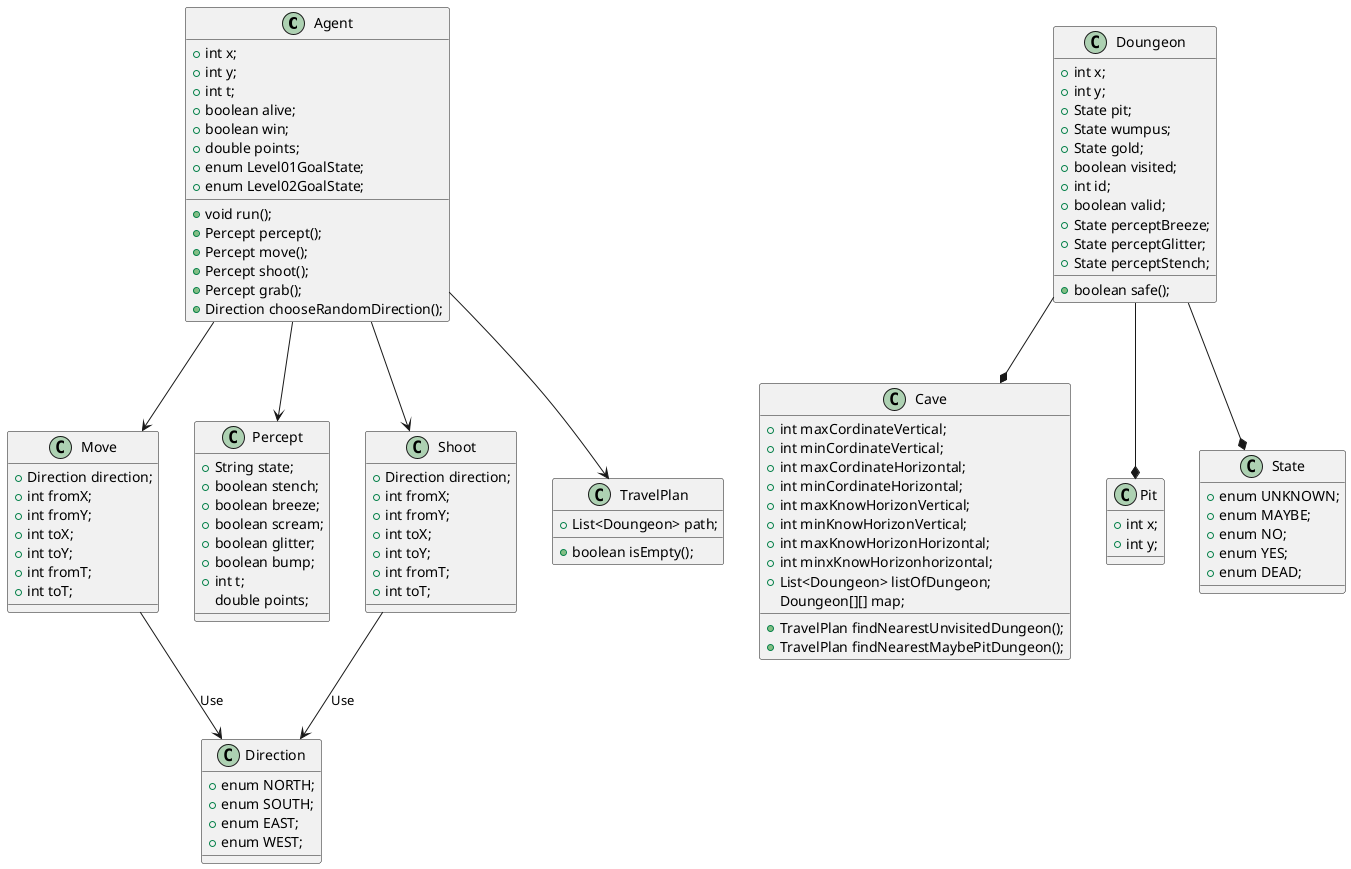 @startuml

class Agent{
  +int x;
  +int y;
  +int t;
  +boolean alive;
  +boolean win;
  +double points;
  +enum Level01GoalState;
  +enum Level02GoalState;

  +void run();
  +Percept percept();
  +Percept move();
  +Percept shoot();
  +Percept grab();
  +Direction chooseRandomDirection();
}

class Cave{
  +int maxCordinateVertical;
  +int minCordinateVertical;
  +int maxCordinateHorizontal;
  +int minCordinateHorizontal;
  +int maxKnowHorizonVertical;
  +int minKnowHorizonVertical;
  +int maxKnowHorizonHorizontal;
  +int minxKnowHorizonhorizontal;
  +List<Doungeon> listOfDungeon;
  Doungeon[][] map;

  +TravelPlan findNearestUnvisitedDungeon();
  +TravelPlan findNearestMaybePitDungeon();
}

class Direction{
  +enum NORTH;
  +enum SOUTH;
  +enum EAST;
  +enum WEST;
}

class Doungeon{
  +int x;
  +int y;
  +State pit;
  +State wumpus;
  +State gold;
  +boolean visited;
  +int id;
  +boolean valid;
  +State perceptBreeze;
  +State perceptGlitter;
  +State perceptStench;

  +boolean safe();
}

class Move{
  +Direction direction;
  +int fromX;
  +int fromY;
  +int toX;
  +int toY;
  +int fromT;
  +int toT;
}

class Percept{
  +String state;
  +boolean stench;
  +boolean breeze;
  +boolean scream;
  +boolean glitter;
  +boolean bump;
  +int t;
  double points;
}

class Pit{
  +int x;
  +int y;
}

class Shoot{
  +Direction direction;
  +int fromX;
  +int fromY;
  +int toX;
  +int toY;
  +int fromT;
  +int toT;
}

class State{
  +enum UNKNOWN;
  +enum MAYBE;
  +enum NO;
  +enum YES;
  +enum DEAD;
}

class TravelPlan{
  +List<Doungeon> path;
  +boolean isEmpty();
}

Agent --> Move
Agent --> Shoot
Agent --> Percept
Agent --> TravelPlan
Move --> Direction : Use
Shoot --> Direction : Use
Doungeon --* State
Doungeon --* Cave
Doungeon --* Pit


@enduml
